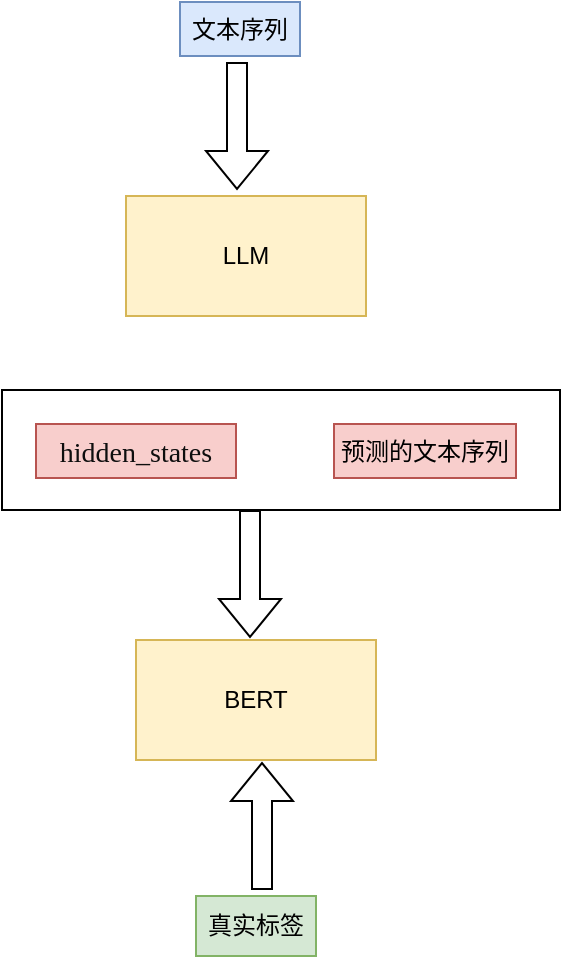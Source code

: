 <mxfile version="24.5.5" type="github">
  <diagram name="第 1 页" id="GPDYI_AA-DoSzQ6Ff1lN">
    <mxGraphModel dx="737" dy="664" grid="0" gridSize="10" guides="1" tooltips="1" connect="1" arrows="1" fold="1" page="1" pageScale="1" pageWidth="827" pageHeight="1169" math="0" shadow="0">
      <root>
        <mxCell id="0" />
        <mxCell id="1" parent="0" />
        <mxCell id="3ehZQ5gAd1MyvWoQ8qpq-8" value="" style="rounded=0;whiteSpace=wrap;html=1;" vertex="1" parent="1">
          <mxGeometry x="248" y="269" width="279" height="60" as="geometry" />
        </mxCell>
        <mxCell id="3ehZQ5gAd1MyvWoQ8qpq-1" value="LLM" style="rounded=0;whiteSpace=wrap;html=1;fillColor=#fff2cc;strokeColor=#d6b656;" vertex="1" parent="1">
          <mxGeometry x="310" y="172" width="120" height="60" as="geometry" />
        </mxCell>
        <mxCell id="3ehZQ5gAd1MyvWoQ8qpq-2" value="文本序列" style="text;html=1;align=center;verticalAlign=middle;whiteSpace=wrap;rounded=0;fillColor=#dae8fc;strokeColor=#6c8ebf;" vertex="1" parent="1">
          <mxGeometry x="337" y="75" width="60" height="27" as="geometry" />
        </mxCell>
        <mxCell id="3ehZQ5gAd1MyvWoQ8qpq-3" value="" style="shape=flexArrow;endArrow=classic;html=1;rounded=0;" edge="1" parent="1">
          <mxGeometry width="50" height="50" relative="1" as="geometry">
            <mxPoint x="365.5" y="105" as="sourcePoint" />
            <mxPoint x="365.5" y="169" as="targetPoint" />
          </mxGeometry>
        </mxCell>
        <mxCell id="3ehZQ5gAd1MyvWoQ8qpq-5" value="预测的文本序列" style="text;html=1;align=center;verticalAlign=middle;whiteSpace=wrap;rounded=0;fillColor=#f8cecc;strokeColor=#b85450;" vertex="1" parent="1">
          <mxGeometry x="414" y="286" width="91" height="27" as="geometry" />
        </mxCell>
        <mxCell id="3ehZQ5gAd1MyvWoQ8qpq-6" value="&lt;p style=&quot;margin: 0px 0px 0px 13px; text-indent: -13px; font-variant-numeric: normal; font-variant-east-asian: normal; font-variant-alternates: normal; font-size-adjust: none; font-kerning: auto; font-optical-sizing: auto; font-feature-settings: normal; font-variation-settings: normal; font-variant-position: normal; font-stretch: normal; font-size: 14px; line-height: normal; font-family: &amp;quot;.AppleSystemUIFontMonospaced&amp;quot;; color: rgb(14, 14, 14); text-align: start;&quot; class=&quot;p1&quot;&gt;hidden_states&lt;/p&gt;" style="text;html=1;align=center;verticalAlign=middle;whiteSpace=wrap;rounded=0;fillColor=#f8cecc;strokeColor=#b85450;" vertex="1" parent="1">
          <mxGeometry x="265" y="286" width="100" height="27" as="geometry" />
        </mxCell>
        <mxCell id="3ehZQ5gAd1MyvWoQ8qpq-7" value="BERT" style="rounded=0;whiteSpace=wrap;html=1;fillColor=#fff2cc;strokeColor=#d6b656;" vertex="1" parent="1">
          <mxGeometry x="315" y="394" width="120" height="60" as="geometry" />
        </mxCell>
        <mxCell id="3ehZQ5gAd1MyvWoQ8qpq-9" value="" style="shape=flexArrow;endArrow=classic;html=1;rounded=0;" edge="1" parent="1">
          <mxGeometry width="50" height="50" relative="1" as="geometry">
            <mxPoint x="372" y="329" as="sourcePoint" />
            <mxPoint x="372" y="393" as="targetPoint" />
          </mxGeometry>
        </mxCell>
        <mxCell id="3ehZQ5gAd1MyvWoQ8qpq-10" value="真实标签" style="text;html=1;align=center;verticalAlign=middle;whiteSpace=wrap;rounded=0;fillColor=#d5e8d4;strokeColor=#82b366;" vertex="1" parent="1">
          <mxGeometry x="345" y="522" width="60" height="30" as="geometry" />
        </mxCell>
        <mxCell id="3ehZQ5gAd1MyvWoQ8qpq-12" value="" style="shape=flexArrow;endArrow=classic;html=1;rounded=0;" edge="1" parent="1">
          <mxGeometry width="50" height="50" relative="1" as="geometry">
            <mxPoint x="378" y="519" as="sourcePoint" />
            <mxPoint x="378" y="455" as="targetPoint" />
          </mxGeometry>
        </mxCell>
      </root>
    </mxGraphModel>
  </diagram>
</mxfile>
